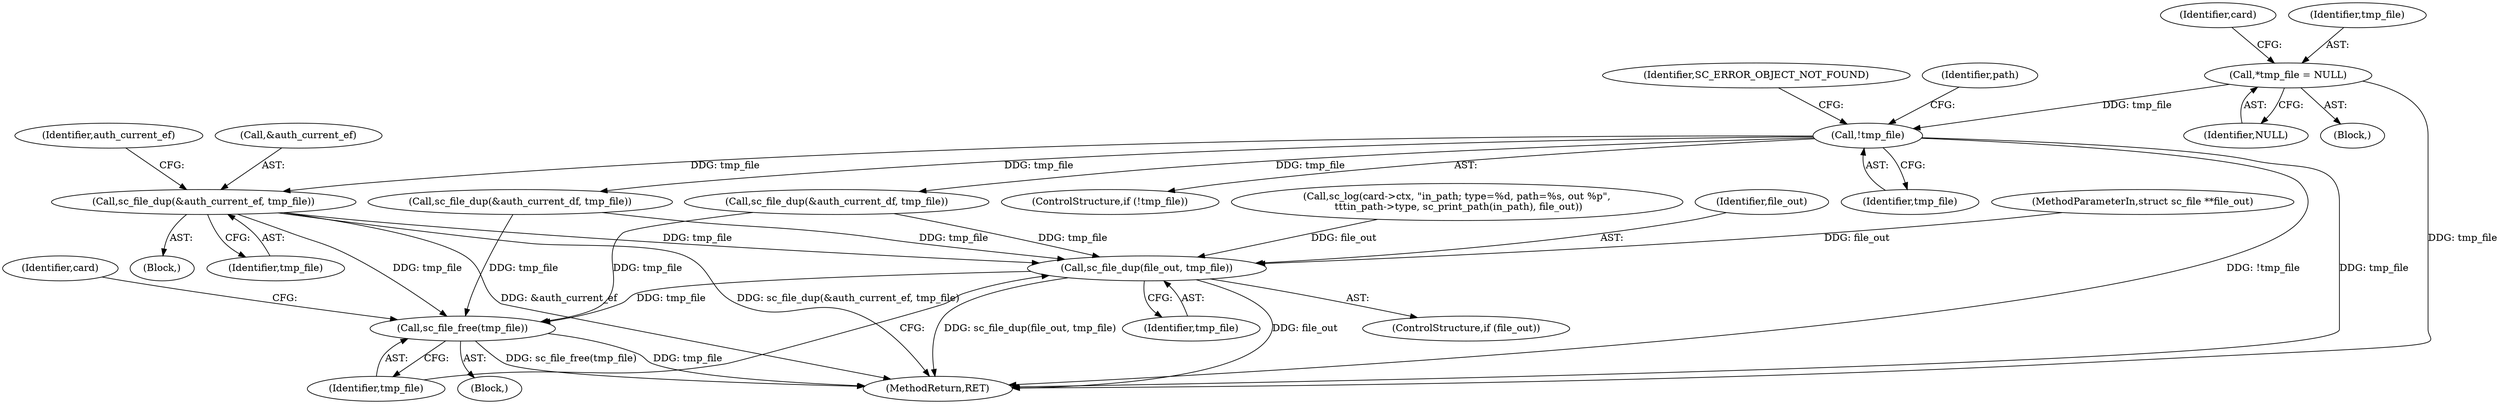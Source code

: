 digraph "0_OpenSC_8fe377e93b4b56060e5bbfb6f3142ceaeca744fa_12@pointer" {
"1000285" [label="(Call,sc_file_dup(&auth_current_ef, tmp_file))"];
"1000212" [label="(Call,!tmp_file)"];
"1000107" [label="(Call,*tmp_file = NULL)"];
"1000302" [label="(Call,sc_file_dup(file_out, tmp_file))"];
"1000305" [label="(Call,sc_file_free(tmp_file))"];
"1000292" [label="(Identifier,auth_current_ef)"];
"1000282" [label="(Block,)"];
"1000107" [label="(Call,*tmp_file = NULL)"];
"1000136" [label="(Call,sc_log(card->ctx, \"in_path; type=%d, path=%s, out %p\",\n \t\t\tin_path->type, sc_print_path(in_path), file_out))"];
"1000303" [label="(Identifier,file_out)"];
"1000212" [label="(Call,!tmp_file)"];
"1000286" [label="(Call,&auth_current_ef)"];
"1000219" [label="(Identifier,path)"];
"1000285" [label="(Call,sc_file_dup(&auth_current_ef, tmp_file))"];
"1000109" [label="(Identifier,NULL)"];
"1000251" [label="(Call,sc_file_dup(&auth_current_df, tmp_file))"];
"1000302" [label="(Call,sc_file_dup(file_out, tmp_file))"];
"1000300" [label="(ControlStructure,if (file_out))"];
"1000115" [label="(Identifier,card)"];
"1000567" [label="(Identifier,card)"];
"1000108" [label="(Identifier,tmp_file)"];
"1000215" [label="(Identifier,SC_ERROR_OBJECT_NOT_FOUND)"];
"1000211" [label="(ControlStructure,if (!tmp_file))"];
"1000104" [label="(Block,)"];
"1000570" [label="(MethodReturn,RET)"];
"1000305" [label="(Call,sc_file_free(tmp_file))"];
"1000288" [label="(Identifier,tmp_file)"];
"1000191" [label="(Block,)"];
"1000103" [label="(MethodParameterIn,struct sc_file **file_out)"];
"1000304" [label="(Identifier,tmp_file)"];
"1000213" [label="(Identifier,tmp_file)"];
"1000306" [label="(Identifier,tmp_file)"];
"1000277" [label="(Call,sc_file_dup(&auth_current_df, tmp_file))"];
"1000285" -> "1000282"  [label="AST: "];
"1000285" -> "1000288"  [label="CFG: "];
"1000286" -> "1000285"  [label="AST: "];
"1000288" -> "1000285"  [label="AST: "];
"1000292" -> "1000285"  [label="CFG: "];
"1000285" -> "1000570"  [label="DDG: &auth_current_ef"];
"1000285" -> "1000570"  [label="DDG: sc_file_dup(&auth_current_ef, tmp_file)"];
"1000212" -> "1000285"  [label="DDG: tmp_file"];
"1000285" -> "1000302"  [label="DDG: tmp_file"];
"1000285" -> "1000305"  [label="DDG: tmp_file"];
"1000212" -> "1000211"  [label="AST: "];
"1000212" -> "1000213"  [label="CFG: "];
"1000213" -> "1000212"  [label="AST: "];
"1000215" -> "1000212"  [label="CFG: "];
"1000219" -> "1000212"  [label="CFG: "];
"1000212" -> "1000570"  [label="DDG: !tmp_file"];
"1000212" -> "1000570"  [label="DDG: tmp_file"];
"1000107" -> "1000212"  [label="DDG: tmp_file"];
"1000212" -> "1000251"  [label="DDG: tmp_file"];
"1000212" -> "1000277"  [label="DDG: tmp_file"];
"1000107" -> "1000104"  [label="AST: "];
"1000107" -> "1000109"  [label="CFG: "];
"1000108" -> "1000107"  [label="AST: "];
"1000109" -> "1000107"  [label="AST: "];
"1000115" -> "1000107"  [label="CFG: "];
"1000107" -> "1000570"  [label="DDG: tmp_file"];
"1000302" -> "1000300"  [label="AST: "];
"1000302" -> "1000304"  [label="CFG: "];
"1000303" -> "1000302"  [label="AST: "];
"1000304" -> "1000302"  [label="AST: "];
"1000306" -> "1000302"  [label="CFG: "];
"1000302" -> "1000570"  [label="DDG: file_out"];
"1000302" -> "1000570"  [label="DDG: sc_file_dup(file_out, tmp_file)"];
"1000136" -> "1000302"  [label="DDG: file_out"];
"1000103" -> "1000302"  [label="DDG: file_out"];
"1000277" -> "1000302"  [label="DDG: tmp_file"];
"1000251" -> "1000302"  [label="DDG: tmp_file"];
"1000302" -> "1000305"  [label="DDG: tmp_file"];
"1000305" -> "1000191"  [label="AST: "];
"1000305" -> "1000306"  [label="CFG: "];
"1000306" -> "1000305"  [label="AST: "];
"1000567" -> "1000305"  [label="CFG: "];
"1000305" -> "1000570"  [label="DDG: sc_file_free(tmp_file)"];
"1000305" -> "1000570"  [label="DDG: tmp_file"];
"1000251" -> "1000305"  [label="DDG: tmp_file"];
"1000277" -> "1000305"  [label="DDG: tmp_file"];
}
